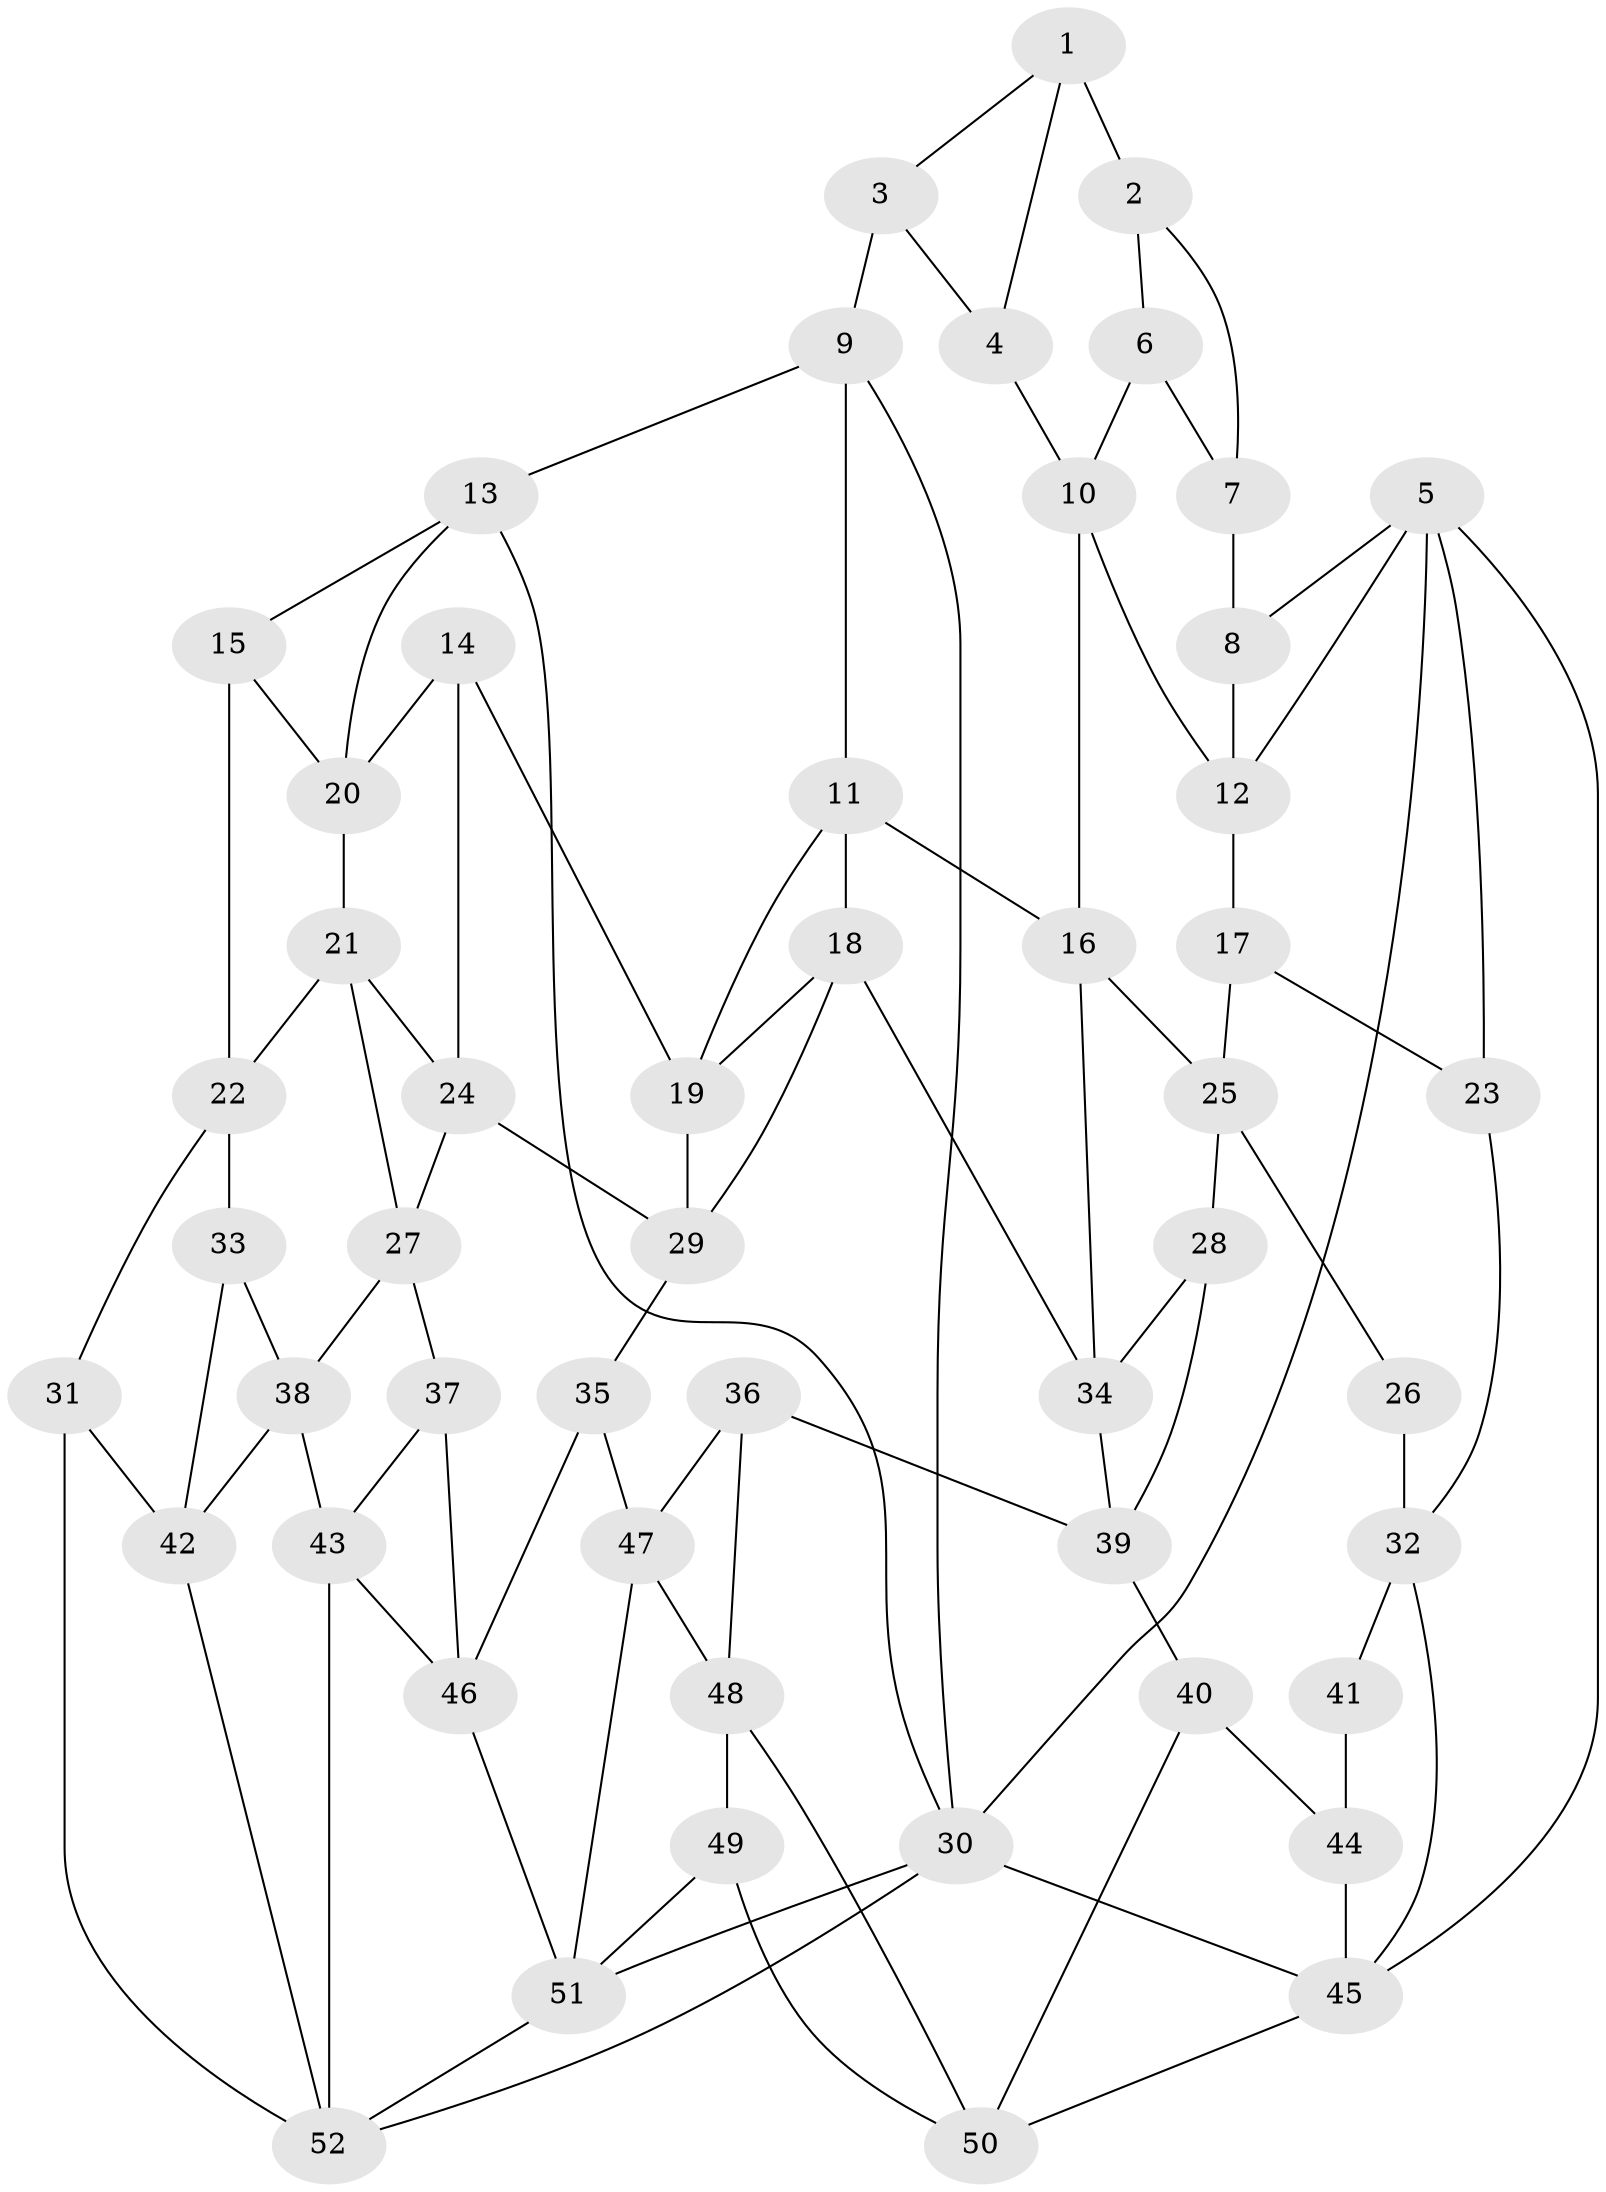 // original degree distribution, {3: 0.02912621359223301, 4: 0.23300970873786409, 6: 0.22330097087378642, 5: 0.5145631067961165}
// Generated by graph-tools (version 1.1) at 2025/03/03/09/25 03:03:21]
// undirected, 52 vertices, 95 edges
graph export_dot {
graph [start="1"]
  node [color=gray90,style=filled];
  1;
  2;
  3;
  4;
  5;
  6;
  7;
  8;
  9;
  10;
  11;
  12;
  13;
  14;
  15;
  16;
  17;
  18;
  19;
  20;
  21;
  22;
  23;
  24;
  25;
  26;
  27;
  28;
  29;
  30;
  31;
  32;
  33;
  34;
  35;
  36;
  37;
  38;
  39;
  40;
  41;
  42;
  43;
  44;
  45;
  46;
  47;
  48;
  49;
  50;
  51;
  52;
  1 -- 2 [weight=2.0];
  1 -- 3 [weight=1.0];
  1 -- 4 [weight=1.0];
  2 -- 6 [weight=1.0];
  2 -- 7 [weight=1.0];
  3 -- 4 [weight=1.0];
  3 -- 9 [weight=2.0];
  4 -- 10 [weight=1.0];
  5 -- 8 [weight=1.0];
  5 -- 12 [weight=1.0];
  5 -- 23 [weight=1.0];
  5 -- 30 [weight=1.0];
  5 -- 45 [weight=1.0];
  6 -- 7 [weight=1.0];
  6 -- 10 [weight=1.0];
  7 -- 8 [weight=2.0];
  8 -- 12 [weight=1.0];
  9 -- 11 [weight=1.0];
  9 -- 13 [weight=1.0];
  9 -- 30 [weight=1.0];
  10 -- 12 [weight=1.0];
  10 -- 16 [weight=1.0];
  11 -- 16 [weight=1.0];
  11 -- 18 [weight=1.0];
  11 -- 19 [weight=1.0];
  12 -- 17 [weight=1.0];
  13 -- 15 [weight=1.0];
  13 -- 20 [weight=1.0];
  13 -- 30 [weight=1.0];
  14 -- 19 [weight=1.0];
  14 -- 20 [weight=1.0];
  14 -- 24 [weight=1.0];
  15 -- 20 [weight=1.0];
  15 -- 22 [weight=1.0];
  16 -- 25 [weight=1.0];
  16 -- 34 [weight=1.0];
  17 -- 23 [weight=1.0];
  17 -- 25 [weight=1.0];
  18 -- 19 [weight=1.0];
  18 -- 29 [weight=1.0];
  18 -- 34 [weight=1.0];
  19 -- 29 [weight=1.0];
  20 -- 21 [weight=1.0];
  21 -- 22 [weight=1.0];
  21 -- 24 [weight=1.0];
  21 -- 27 [weight=1.0];
  22 -- 31 [weight=1.0];
  22 -- 33 [weight=1.0];
  23 -- 32 [weight=1.0];
  24 -- 27 [weight=1.0];
  24 -- 29 [weight=1.0];
  25 -- 26 [weight=1.0];
  25 -- 28 [weight=1.0];
  26 -- 32 [weight=2.0];
  27 -- 37 [weight=1.0];
  27 -- 38 [weight=1.0];
  28 -- 34 [weight=1.0];
  28 -- 39 [weight=1.0];
  29 -- 35 [weight=1.0];
  30 -- 45 [weight=1.0];
  30 -- 51 [weight=1.0];
  30 -- 52 [weight=1.0];
  31 -- 42 [weight=1.0];
  31 -- 52 [weight=1.0];
  32 -- 41 [weight=1.0];
  32 -- 45 [weight=1.0];
  33 -- 38 [weight=1.0];
  33 -- 42 [weight=1.0];
  34 -- 39 [weight=1.0];
  35 -- 46 [weight=1.0];
  35 -- 47 [weight=1.0];
  36 -- 39 [weight=1.0];
  36 -- 47 [weight=1.0];
  36 -- 48 [weight=1.0];
  37 -- 43 [weight=1.0];
  37 -- 46 [weight=1.0];
  38 -- 42 [weight=1.0];
  38 -- 43 [weight=1.0];
  39 -- 40 [weight=1.0];
  40 -- 44 [weight=1.0];
  40 -- 50 [weight=1.0];
  41 -- 44 [weight=2.0];
  42 -- 52 [weight=1.0];
  43 -- 46 [weight=1.0];
  43 -- 52 [weight=1.0];
  44 -- 45 [weight=1.0];
  45 -- 50 [weight=1.0];
  46 -- 51 [weight=1.0];
  47 -- 48 [weight=1.0];
  47 -- 51 [weight=1.0];
  48 -- 49 [weight=1.0];
  48 -- 50 [weight=1.0];
  49 -- 50 [weight=1.0];
  49 -- 51 [weight=1.0];
  51 -- 52 [weight=1.0];
}
